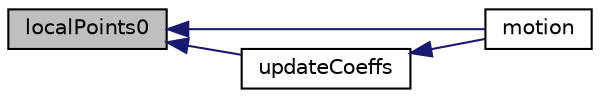 digraph "localPoints0"
{
  bgcolor="transparent";
  edge [fontname="Helvetica",fontsize="10",labelfontname="Helvetica",labelfontsize="10"];
  node [fontname="Helvetica",fontsize="10",shape=record];
  rankdir="LR";
  Node281 [label="localPoints0",height=0.2,width=0.4,color="black", fillcolor="grey75", style="filled", fontcolor="black"];
  Node281 -> Node282 [dir="back",color="midnightblue",fontsize="10",style="solid",fontname="Helvetica"];
  Node282 [label="motion",height=0.2,width=0.4,color="black",URL="$a22117.html#a3354f683c91b1ad311ddfc2603429b72",tooltip="Return the fluctuation scale. "];
  Node281 -> Node283 [dir="back",color="midnightblue",fontsize="10",style="solid",fontname="Helvetica"];
  Node283 [label="updateCoeffs",height=0.2,width=0.4,color="black",URL="$a22117.html#a7e24eafac629d3733181cd942d4c902f",tooltip="Update the coefficients associated with the patch field. "];
  Node283 -> Node282 [dir="back",color="midnightblue",fontsize="10",style="solid",fontname="Helvetica"];
}
